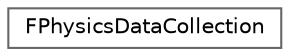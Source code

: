 digraph "Graphical Class Hierarchy"
{
 // INTERACTIVE_SVG=YES
 // LATEX_PDF_SIZE
  bgcolor="transparent";
  edge [fontname=Helvetica,fontsize=10,labelfontname=Helvetica,labelfontsize=10];
  node [fontname=Helvetica,fontsize=10,shape=box,height=0.2,width=0.4];
  rankdir="LR";
  Node0 [id="Node000000",label="FPhysicsDataCollection",height=0.2,width=0.4,color="grey40", fillcolor="white", style="filled",URL="$d2/df0/classFPhysicsDataCollection.html",tooltip="FPhysicsDataCollection holds onto physics-system data that is needed for various interactive tools an..."];
}
